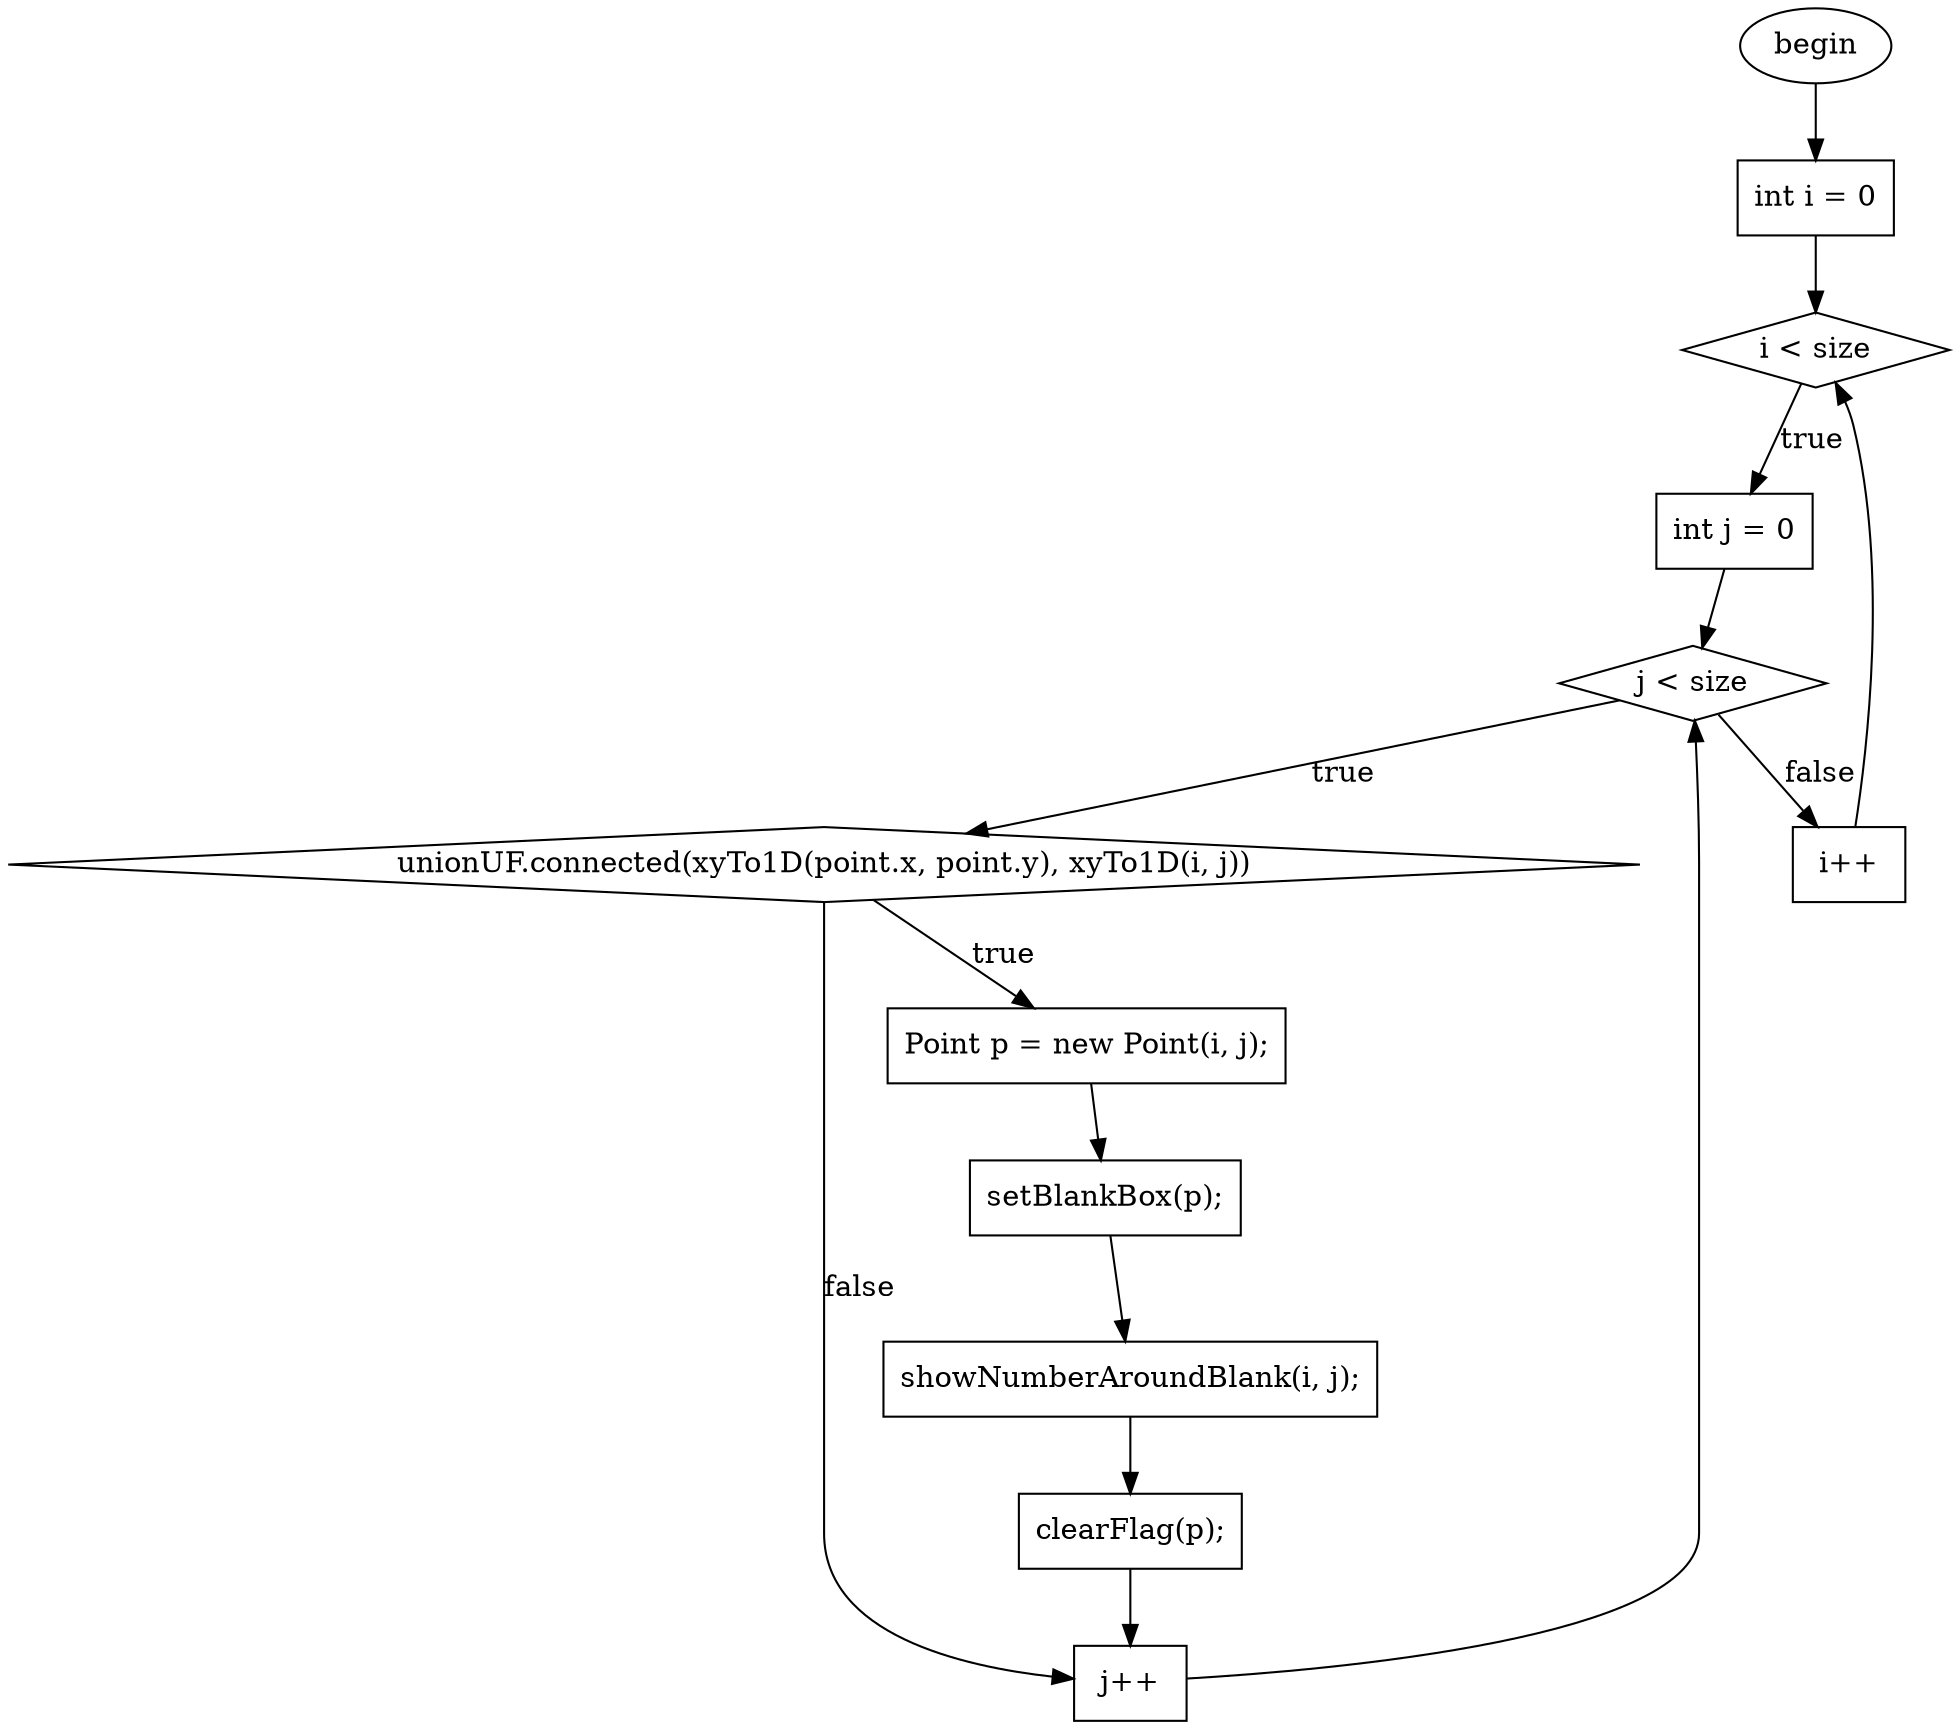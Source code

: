 digraph G{
F0T0[ shape=ellipse, label="begin", style="filled", fillcolor="white"]
F44T337[ shape=box, label="int i = 0", style="filled", fillcolor="white"]
F60T67[ shape=diamond, label="i \< size", style="filled", fillcolor="white"]
F83T331[ shape=box, label="int j = 0", style="filled", fillcolor="white"]
F99T106[ shape=diamond, label="j \< size", style="filled", fillcolor="white"]
F124T323[ shape=diamond, label="unionUF.connected(xyTo1D(point.x, point.y), xyTo1D(i, j))", style="filled", fillcolor="white"]
F199T224[ shape=box, label="Point p = new Point(i, j);", style="filled", fillcolor="white"]
F236T250[ shape=box, label="setBlankBox(p);", style="filled", fillcolor="white"]
F262T289[ shape=box, label="showNumberAroundBlank(i, j);", style="filled", fillcolor="white"]
F301T313[ shape=box, label="clearFlag(p);", style="filled", fillcolor="white"]
F109T111[ shape=box, label="j++", style="filled", fillcolor="white"]
F70T72[ shape=box, label="i++", style="filled", fillcolor="white"]
F0T0 -> F44T337
F199T224 -> F236T250
F236T250 -> F262T289
F262T289 -> F301T313
F301T313 -> F109T111
F60T67 -> F83T331[label="true"]
F99T106 -> F124T323[label="true"]
F124T323 -> F199T224[label="true"]
F44T337 -> F60T67
F83T331 -> F99T106
F109T111 -> F99T106
F70T72 -> F60T67
F124T323 -> F109T111[label="false"]
F99T106 -> F70T72[label="false"]
}
